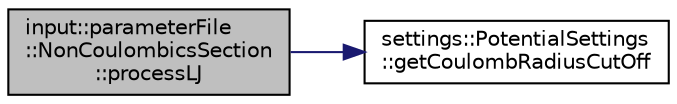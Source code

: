 digraph "input::parameterFile::NonCoulombicsSection::processLJ"
{
 // LATEX_PDF_SIZE
  edge [fontname="Helvetica",fontsize="10",labelfontname="Helvetica",labelfontsize="10"];
  node [fontname="Helvetica",fontsize="10",shape=record];
  rankdir="LR";
  Node1 [label="input::parameterFile\l::NonCoulombicsSection\l::processLJ",height=0.2,width=0.4,color="black", fillcolor="grey75", style="filled", fontcolor="black",tooltip="processes the LJ nonCoulombics section of the parameter file and adds the LJ pair to the nonCoulombic..."];
  Node1 -> Node2 [color="midnightblue",fontsize="10",style="solid",fontname="Helvetica"];
  Node2 [label="settings::PotentialSettings\l::getCoulombRadiusCutOff",height=0.2,width=0.4,color="black", fillcolor="white", style="filled",URL="$classsettings_1_1PotentialSettings.html#a3e94ca180413e8eff4ecfa5a2fa10774",tooltip=" "];
}
